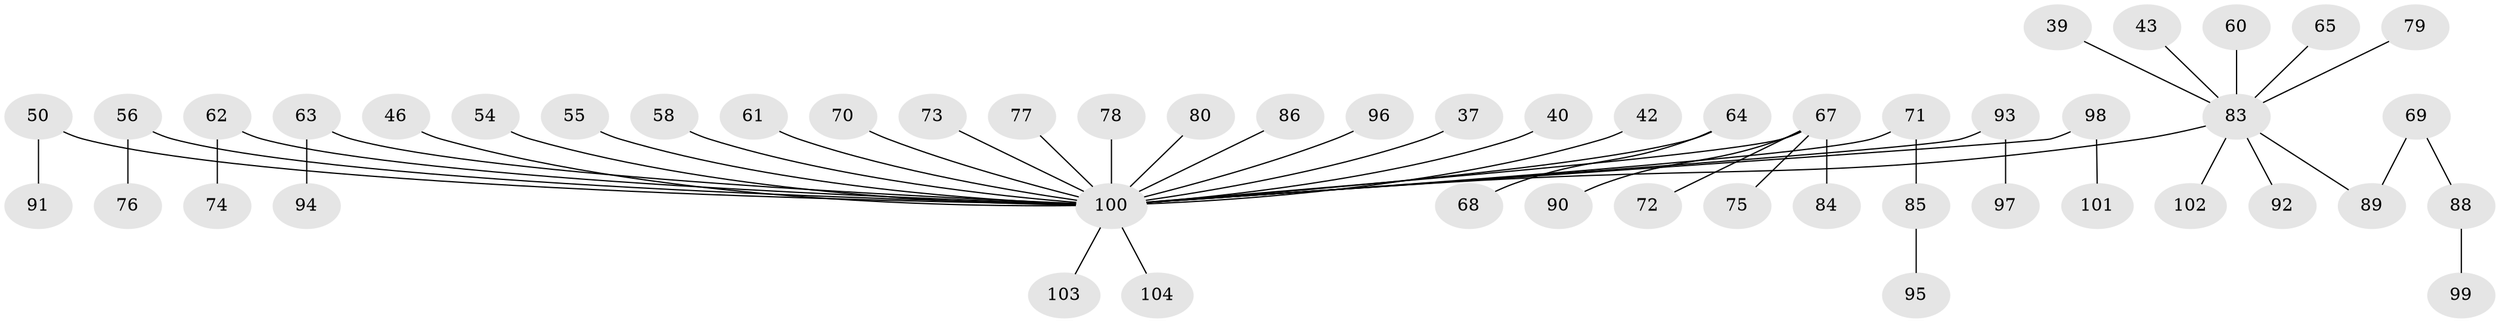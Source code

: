// original degree distribution, {6: 0.019230769230769232, 4: 0.08653846153846154, 5: 0.038461538461538464, 3: 0.10576923076923077, 2: 0.25961538461538464, 1: 0.49038461538461536}
// Generated by graph-tools (version 1.1) at 2025/53/03/09/25 04:53:57]
// undirected, 52 vertices, 51 edges
graph export_dot {
graph [start="1"]
  node [color=gray90,style=filled];
  37;
  39;
  40;
  42;
  43;
  46;
  50;
  54;
  55;
  56;
  58;
  60;
  61;
  62;
  63;
  64;
  65;
  67;
  68;
  69;
  70;
  71;
  72;
  73;
  74;
  75;
  76;
  77;
  78;
  79;
  80;
  83 [super="+20+41+59"];
  84;
  85;
  86;
  88;
  89 [super="+66"];
  90;
  91;
  92;
  93;
  94;
  95;
  96;
  97;
  98;
  99;
  100 [super="+5+21+82+8+87+48+13+16+23+18+30+22+26+32+33+31+53+45+47+49+36+57+81"];
  101;
  102;
  103;
  104;
  37 -- 100;
  39 -- 83;
  40 -- 100;
  42 -- 100;
  43 -- 83;
  46 -- 100;
  50 -- 91;
  50 -- 100;
  54 -- 100;
  55 -- 100;
  56 -- 76;
  56 -- 100;
  58 -- 100;
  60 -- 83;
  61 -- 100;
  62 -- 74;
  62 -- 100;
  63 -- 94;
  63 -- 100;
  64 -- 68;
  64 -- 100;
  65 -- 83;
  67 -- 72;
  67 -- 75;
  67 -- 84;
  67 -- 90;
  67 -- 100;
  69 -- 88;
  69 -- 89;
  70 -- 100;
  71 -- 85;
  71 -- 100;
  73 -- 100;
  77 -- 100;
  78 -- 100;
  79 -- 83;
  80 -- 100;
  83 -- 100;
  83 -- 92;
  83 -- 102;
  83 -- 89;
  85 -- 95;
  86 -- 100;
  88 -- 99;
  93 -- 97;
  93 -- 100;
  96 -- 100;
  98 -- 101;
  98 -- 100;
  100 -- 103;
  100 -- 104;
}
